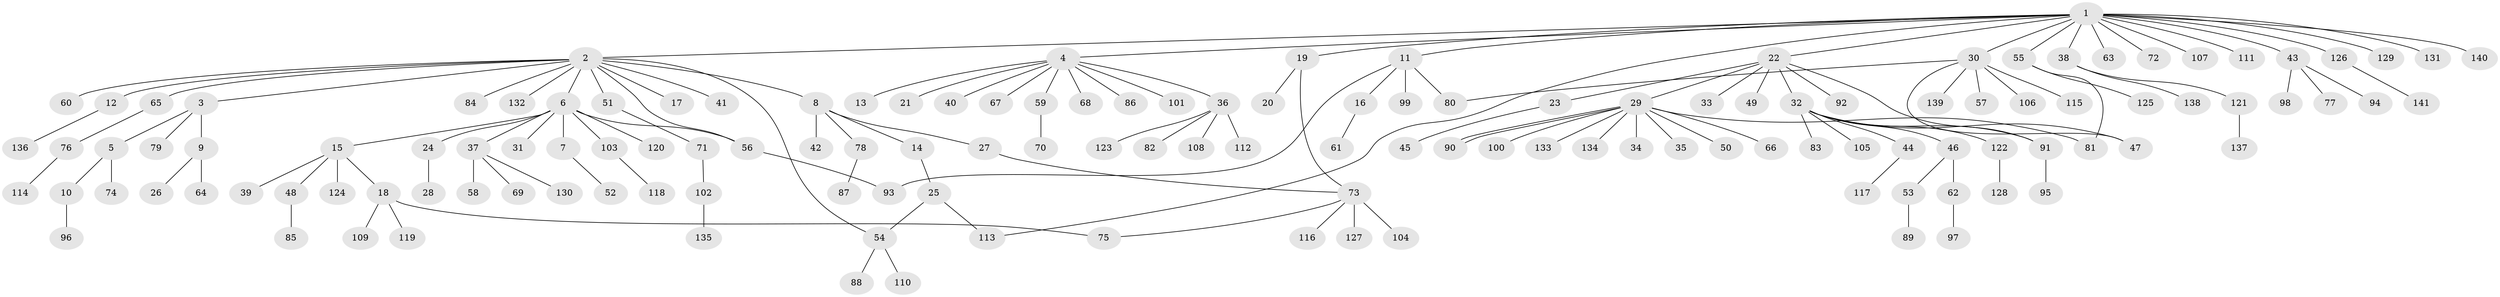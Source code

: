 // Generated by graph-tools (version 1.1) at 2025/49/03/09/25 03:49:45]
// undirected, 141 vertices, 151 edges
graph export_dot {
graph [start="1"]
  node [color=gray90,style=filled];
  1;
  2;
  3;
  4;
  5;
  6;
  7;
  8;
  9;
  10;
  11;
  12;
  13;
  14;
  15;
  16;
  17;
  18;
  19;
  20;
  21;
  22;
  23;
  24;
  25;
  26;
  27;
  28;
  29;
  30;
  31;
  32;
  33;
  34;
  35;
  36;
  37;
  38;
  39;
  40;
  41;
  42;
  43;
  44;
  45;
  46;
  47;
  48;
  49;
  50;
  51;
  52;
  53;
  54;
  55;
  56;
  57;
  58;
  59;
  60;
  61;
  62;
  63;
  64;
  65;
  66;
  67;
  68;
  69;
  70;
  71;
  72;
  73;
  74;
  75;
  76;
  77;
  78;
  79;
  80;
  81;
  82;
  83;
  84;
  85;
  86;
  87;
  88;
  89;
  90;
  91;
  92;
  93;
  94;
  95;
  96;
  97;
  98;
  99;
  100;
  101;
  102;
  103;
  104;
  105;
  106;
  107;
  108;
  109;
  110;
  111;
  112;
  113;
  114;
  115;
  116;
  117;
  118;
  119;
  120;
  121;
  122;
  123;
  124;
  125;
  126;
  127;
  128;
  129;
  130;
  131;
  132;
  133;
  134;
  135;
  136;
  137;
  138;
  139;
  140;
  141;
  1 -- 2;
  1 -- 4;
  1 -- 11;
  1 -- 19;
  1 -- 22;
  1 -- 30;
  1 -- 38;
  1 -- 43;
  1 -- 55;
  1 -- 63;
  1 -- 72;
  1 -- 107;
  1 -- 111;
  1 -- 113;
  1 -- 126;
  1 -- 129;
  1 -- 131;
  1 -- 140;
  2 -- 3;
  2 -- 6;
  2 -- 8;
  2 -- 12;
  2 -- 17;
  2 -- 41;
  2 -- 51;
  2 -- 54;
  2 -- 56;
  2 -- 60;
  2 -- 65;
  2 -- 84;
  2 -- 132;
  3 -- 5;
  3 -- 9;
  3 -- 79;
  4 -- 13;
  4 -- 21;
  4 -- 36;
  4 -- 40;
  4 -- 59;
  4 -- 67;
  4 -- 68;
  4 -- 86;
  4 -- 101;
  5 -- 10;
  5 -- 74;
  6 -- 7;
  6 -- 15;
  6 -- 24;
  6 -- 31;
  6 -- 37;
  6 -- 56;
  6 -- 103;
  6 -- 120;
  7 -- 52;
  8 -- 14;
  8 -- 27;
  8 -- 42;
  8 -- 78;
  9 -- 26;
  9 -- 64;
  10 -- 96;
  11 -- 16;
  11 -- 80;
  11 -- 93;
  11 -- 99;
  12 -- 136;
  14 -- 25;
  15 -- 18;
  15 -- 39;
  15 -- 48;
  15 -- 124;
  16 -- 61;
  18 -- 75;
  18 -- 109;
  18 -- 119;
  19 -- 20;
  19 -- 73;
  22 -- 23;
  22 -- 29;
  22 -- 32;
  22 -- 33;
  22 -- 49;
  22 -- 91;
  22 -- 92;
  23 -- 45;
  24 -- 28;
  25 -- 54;
  25 -- 113;
  27 -- 73;
  29 -- 34;
  29 -- 35;
  29 -- 50;
  29 -- 66;
  29 -- 81;
  29 -- 90;
  29 -- 90;
  29 -- 100;
  29 -- 133;
  29 -- 134;
  30 -- 47;
  30 -- 57;
  30 -- 80;
  30 -- 106;
  30 -- 115;
  30 -- 139;
  32 -- 44;
  32 -- 46;
  32 -- 47;
  32 -- 83;
  32 -- 91;
  32 -- 105;
  32 -- 122;
  36 -- 82;
  36 -- 108;
  36 -- 112;
  36 -- 123;
  37 -- 58;
  37 -- 69;
  37 -- 130;
  38 -- 121;
  38 -- 138;
  43 -- 77;
  43 -- 94;
  43 -- 98;
  44 -- 117;
  46 -- 53;
  46 -- 62;
  48 -- 85;
  51 -- 71;
  53 -- 89;
  54 -- 88;
  54 -- 110;
  55 -- 81;
  55 -- 125;
  56 -- 93;
  59 -- 70;
  62 -- 97;
  65 -- 76;
  71 -- 102;
  73 -- 75;
  73 -- 104;
  73 -- 116;
  73 -- 127;
  76 -- 114;
  78 -- 87;
  91 -- 95;
  102 -- 135;
  103 -- 118;
  121 -- 137;
  122 -- 128;
  126 -- 141;
}
